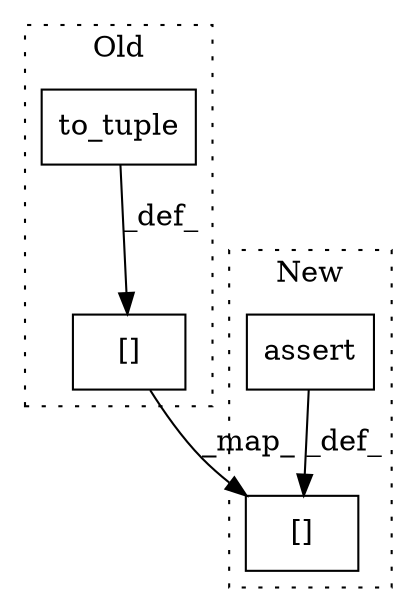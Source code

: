 digraph G {
subgraph cluster0 {
1 [label="to_tuple" a="32" s="799,815" l="9,1" shape="box"];
3 [label="[]" a="2" s="772,797" l="16,1" shape="box"];
label = "Old";
style="dotted";
}
subgraph cluster1 {
2 [label="assert" a="32" s="902,944" l="21,1" shape="box"];
4 [label="[]" a="2" s="875,900" l="16,1" shape="box"];
label = "New";
style="dotted";
}
1 -> 3 [label="_def_"];
2 -> 4 [label="_def_"];
3 -> 4 [label="_map_"];
}